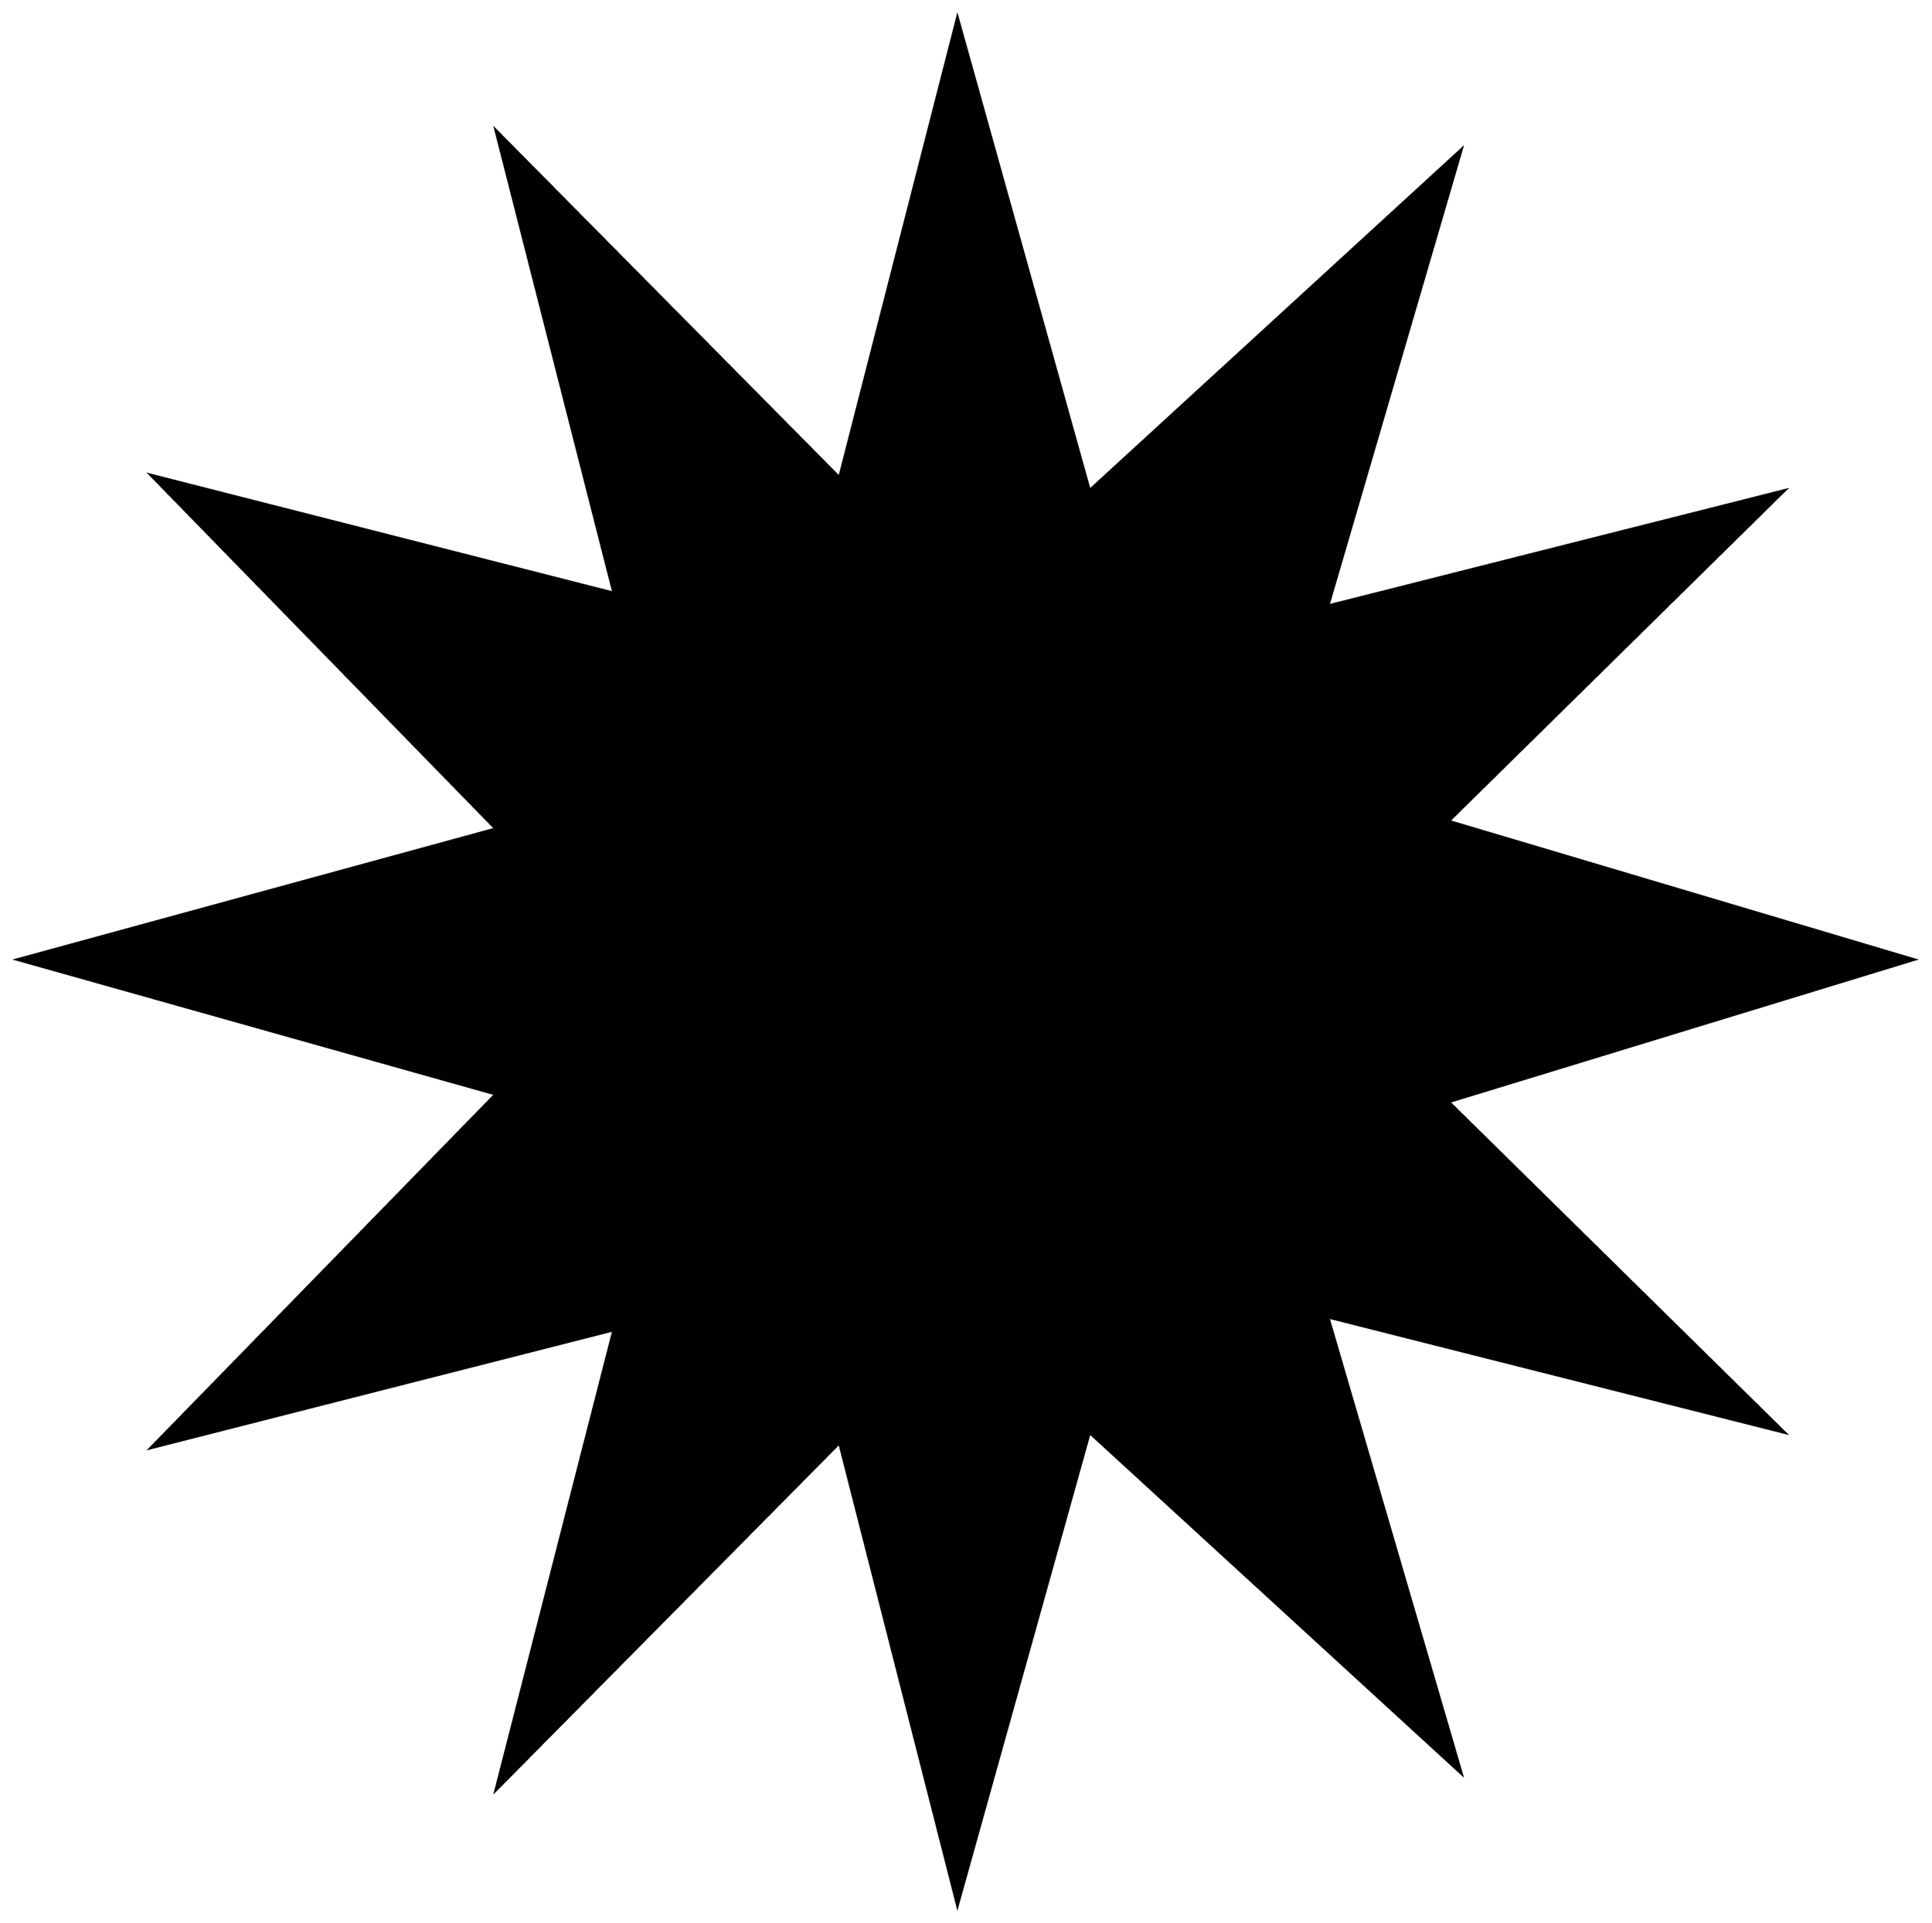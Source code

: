 


\begin{tikzpicture}[y=0.80pt, x=0.80pt, yscale=-1.0, xscale=1.0, inner sep=0pt, outer sep=0pt]
\begin{scope}[shift={(100.0,1831.0)},nonzero rule]
  \path[draw=.,fill=.,line width=1.600pt] (1579.0,-709.0) --
    (1216.0,-598.0) -- (1478.0,-340.0) -- (1122.0,-430.0) --
    (1226.0,-74.0) -- (936.0,-340.0) -- (833.0,29.0) --
    (741.0,-332.0) -- (473.0,-61.0) -- (565.0,-420.0) --
    (204.0,-328.0) -- (473.0,-604.0) -- (100.0,-709.0) --
    (473.0,-811.0) -- (204.0,-1087.0) -- (565.0,-995.0) --
    (473.0,-1356.0) -- (741.0,-1085.0) -- (833.0,-1444.0) --
    (936.0,-1075.0) -- (1226.0,-1341.0) -- (1122.0,-985.0) --
    (1478.0,-1075.0) -- (1216.0,-817.0) -- (1579.0,-709.0) --
    cycle;
\end{scope}

\end{tikzpicture}

